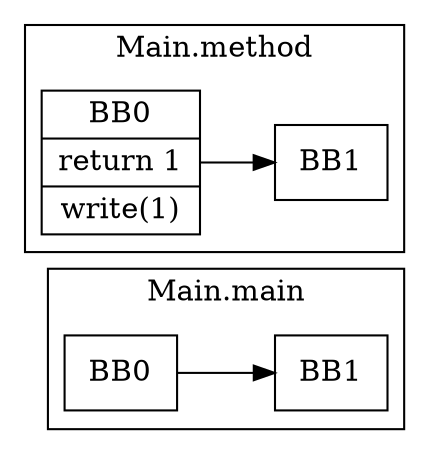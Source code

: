 digraph G {
  graph [ rankdir = "LR" ];
  subgraph cluster_0 {
    label = "Main.main"
    M0_BB0 [
      shape="record"
      label="BB0"
    ];
    M0_BB0 -> M0_BB1;
    M0_BB1 [
      shape="record"
      label="BB1"
    ];
  }
  subgraph cluster_1 {
    label = "Main.method"
    M1_BB0 [
      shape="record"
      label="BB0|return 1|write(1)"
    ];
    M1_BB0 -> M1_BB1;
    M1_BB1 [
      shape="record"
      label="BB1"
    ];
  }
}
